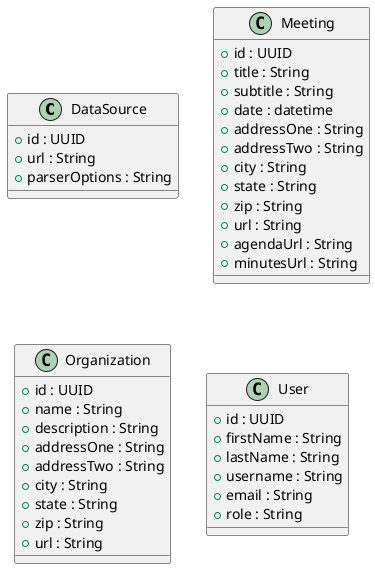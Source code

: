 @startuml
'Classes which are explictly part of the public API
class DataSource {
    +id : UUID
    +url : String
    +parserOptions : String
}

class Meeting {
    +id : UUID
    +title : String
    +subtitle : String
    +date : datetime
    +addressOne : String
    +addressTwo : String
    +city : String
    +state : String
    +zip : String
    +url : String
    +agendaUrl : String
    +minutesUrl : String
}

class Organization {
    +id : UUID
    +name : String
    +description : String
    +addressOne : String
    +addressTwo : String
    +city : String
    +state : String
    +zip : String
    +url : String
}

class User {
    +id : UUID
    +firstName : String
    +lastName : String
    +username : String
    +email : String
    +role : String
}
@enduml
